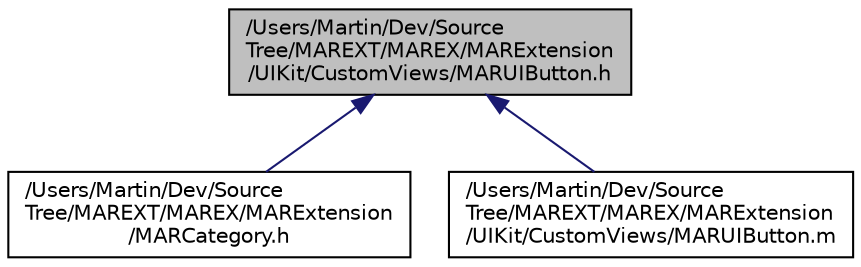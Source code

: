 digraph "/Users/Martin/Dev/SourceTree/MAREXT/MAREX/MARExtension/UIKit/CustomViews/MARUIButton.h"
{
  edge [fontname="Helvetica",fontsize="10",labelfontname="Helvetica",labelfontsize="10"];
  node [fontname="Helvetica",fontsize="10",shape=record];
  Node2 [label="/Users/Martin/Dev/Source\lTree/MAREXT/MAREX/MARExtension\l/UIKit/CustomViews/MARUIButton.h",height=0.2,width=0.4,color="black", fillcolor="grey75", style="filled", fontcolor="black"];
  Node2 -> Node3 [dir="back",color="midnightblue",fontsize="10",style="solid",fontname="Helvetica"];
  Node3 [label="/Users/Martin/Dev/Source\lTree/MAREXT/MAREX/MARExtension\l/MARCategory.h",height=0.2,width=0.4,color="black", fillcolor="white", style="filled",URL="$_m_a_r_category_8h.html"];
  Node2 -> Node4 [dir="back",color="midnightblue",fontsize="10",style="solid",fontname="Helvetica"];
  Node4 [label="/Users/Martin/Dev/Source\lTree/MAREXT/MAREX/MARExtension\l/UIKit/CustomViews/MARUIButton.m",height=0.2,width=0.4,color="black", fillcolor="white", style="filled",URL="$_m_a_r_u_i_button_8m.html"];
}
